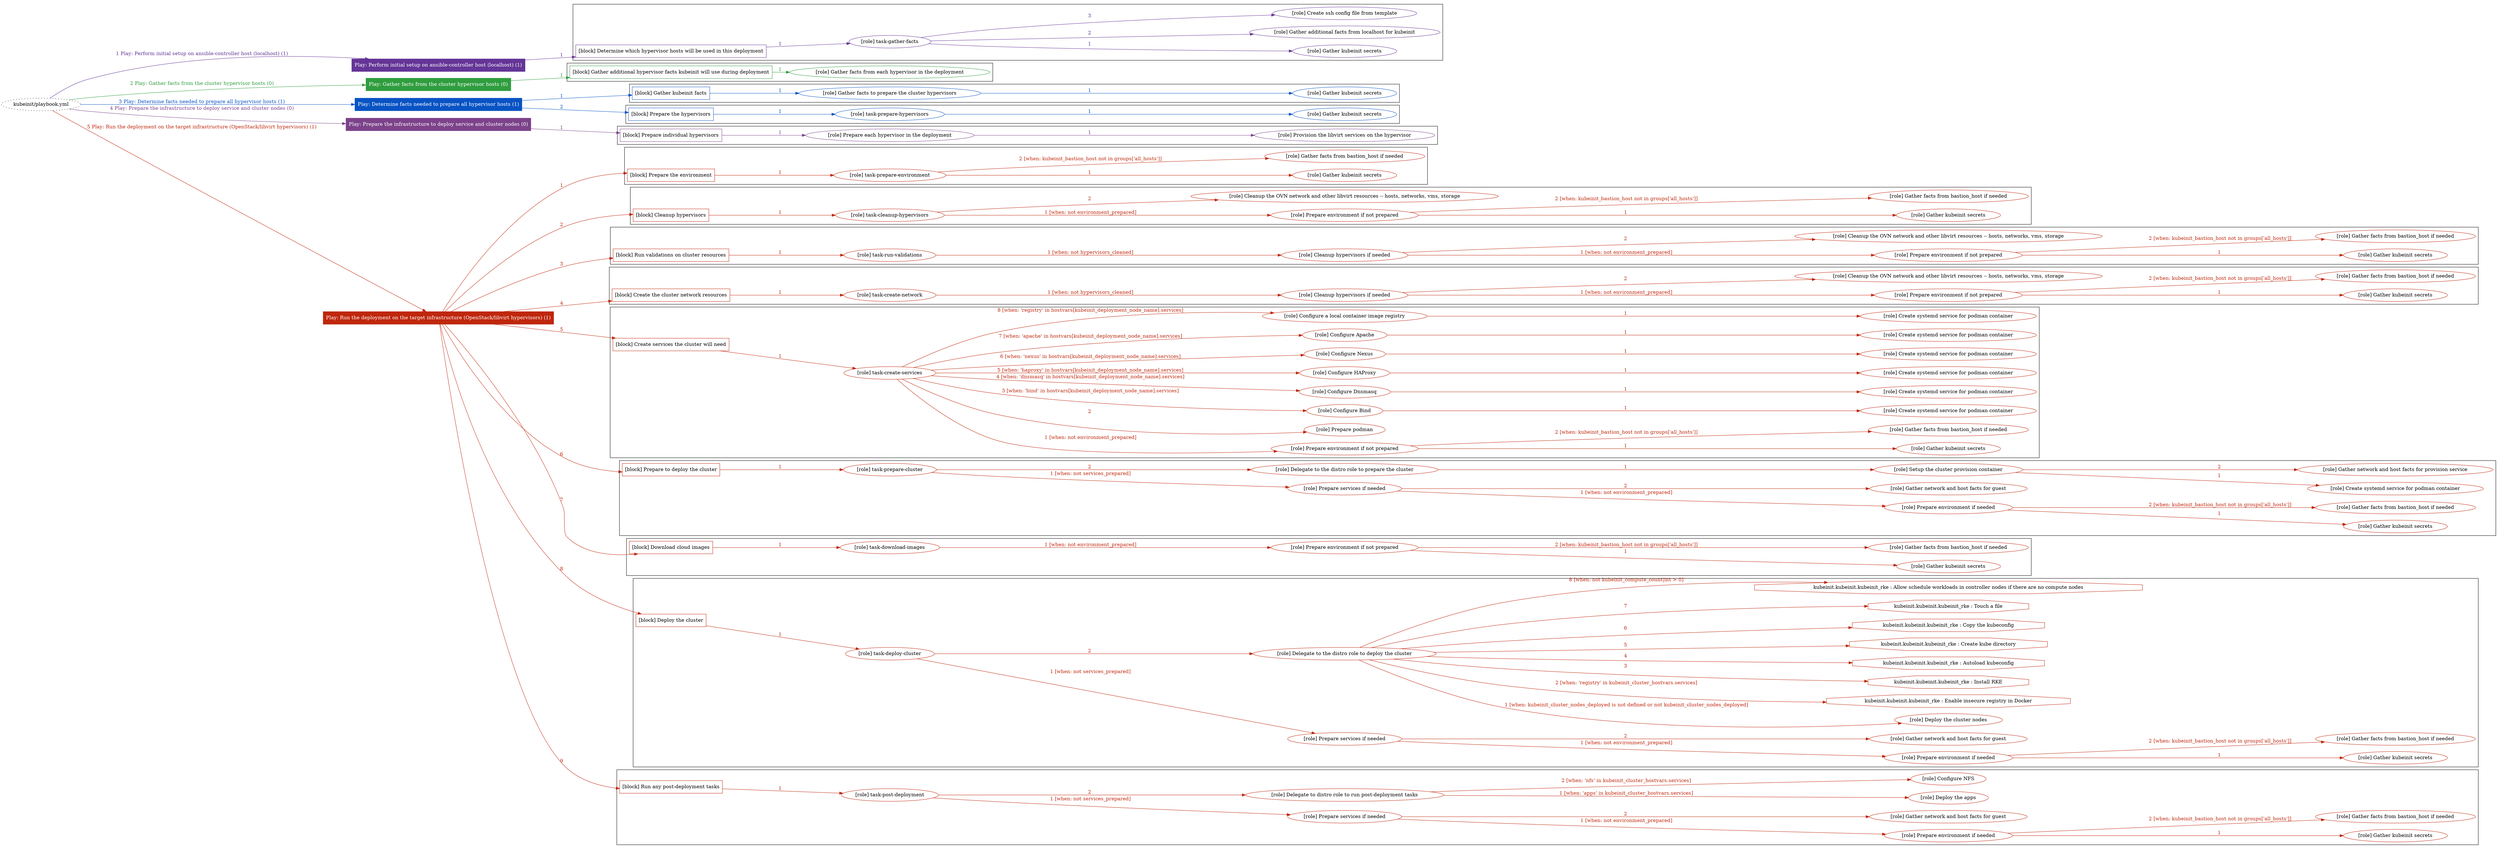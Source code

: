 digraph {
	graph [concentrate=true ordering=in rankdir=LR ratio=fill]
	edge [esep=5 sep=10]
	"kubeinit/playbook.yml" [URL="/home/runner/work/kubeinit/kubeinit/kubeinit/playbook.yml" id=playbook_604fb15d style=dotted]
	"kubeinit/playbook.yml" -> play_13ccb1da [label="1 Play: Perform initial setup on ansible-controller host (localhost) (1)" color="#643597" fontcolor="#643597" id=edge_play_13ccb1da labeltooltip="1 Play: Perform initial setup on ansible-controller host (localhost) (1)" tooltip="1 Play: Perform initial setup on ansible-controller host (localhost) (1)"]
	subgraph "Play: Perform initial setup on ansible-controller host (localhost) (1)" {
		play_13ccb1da [label="Play: Perform initial setup on ansible-controller host (localhost) (1)" URL="/home/runner/work/kubeinit/kubeinit/kubeinit/playbook.yml" color="#643597" fontcolor="#ffffff" id=play_13ccb1da shape=box style=filled tooltip=localhost]
		play_13ccb1da -> block_290c19f2 [label=1 color="#643597" fontcolor="#643597" id=edge_block_290c19f2 labeltooltip=1 tooltip=1]
		subgraph cluster_block_290c19f2 {
			block_290c19f2 [label="[block] Determine which hypervisor hosts will be used in this deployment" URL="/home/runner/work/kubeinit/kubeinit/kubeinit/playbook.yml" color="#643597" id=block_290c19f2 labeltooltip="Determine which hypervisor hosts will be used in this deployment" shape=box tooltip="Determine which hypervisor hosts will be used in this deployment"]
			block_290c19f2 -> role_1aec70ea [label="1 " color="#643597" fontcolor="#643597" id=edge_role_1aec70ea labeltooltip="1 " tooltip="1 "]
			subgraph "task-gather-facts" {
				role_1aec70ea [label="[role] task-gather-facts" URL="/home/runner/work/kubeinit/kubeinit/kubeinit/playbook.yml" color="#643597" id=role_1aec70ea tooltip="task-gather-facts"]
				role_1aec70ea -> role_c9486748 [label="1 " color="#643597" fontcolor="#643597" id=edge_role_c9486748 labeltooltip="1 " tooltip="1 "]
				subgraph "Gather kubeinit secrets" {
					role_c9486748 [label="[role] Gather kubeinit secrets" URL="/home/runner/.ansible/collections/ansible_collections/kubeinit/kubeinit/roles/kubeinit_prepare/tasks/build_hypervisors_group.yml" color="#643597" id=role_c9486748 tooltip="Gather kubeinit secrets"]
				}
				role_1aec70ea -> role_660a6df9 [label="2 " color="#643597" fontcolor="#643597" id=edge_role_660a6df9 labeltooltip="2 " tooltip="2 "]
				subgraph "Gather additional facts from localhost for kubeinit" {
					role_660a6df9 [label="[role] Gather additional facts from localhost for kubeinit" URL="/home/runner/.ansible/collections/ansible_collections/kubeinit/kubeinit/roles/kubeinit_prepare/tasks/build_hypervisors_group.yml" color="#643597" id=role_660a6df9 tooltip="Gather additional facts from localhost for kubeinit"]
				}
				role_1aec70ea -> role_81f4e437 [label="3 " color="#643597" fontcolor="#643597" id=edge_role_81f4e437 labeltooltip="3 " tooltip="3 "]
				subgraph "Create ssh config file from template" {
					role_81f4e437 [label="[role] Create ssh config file from template" URL="/home/runner/.ansible/collections/ansible_collections/kubeinit/kubeinit/roles/kubeinit_prepare/tasks/build_hypervisors_group.yml" color="#643597" id=role_81f4e437 tooltip="Create ssh config file from template"]
				}
			}
		}
	}
	"kubeinit/playbook.yml" -> play_0654bc7b [label="2 Play: Gather facts from the cluster hypervisor hosts (0)" color="#2f9d3e" fontcolor="#2f9d3e" id=edge_play_0654bc7b labeltooltip="2 Play: Gather facts from the cluster hypervisor hosts (0)" tooltip="2 Play: Gather facts from the cluster hypervisor hosts (0)"]
	subgraph "Play: Gather facts from the cluster hypervisor hosts (0)" {
		play_0654bc7b [label="Play: Gather facts from the cluster hypervisor hosts (0)" URL="/home/runner/work/kubeinit/kubeinit/kubeinit/playbook.yml" color="#2f9d3e" fontcolor="#ffffff" id=play_0654bc7b shape=box style=filled tooltip="Play: Gather facts from the cluster hypervisor hosts (0)"]
		play_0654bc7b -> block_b554426b [label=1 color="#2f9d3e" fontcolor="#2f9d3e" id=edge_block_b554426b labeltooltip=1 tooltip=1]
		subgraph cluster_block_b554426b {
			block_b554426b [label="[block] Gather additional hypervisor facts kubeinit will use during deployment" URL="/home/runner/work/kubeinit/kubeinit/kubeinit/playbook.yml" color="#2f9d3e" id=block_b554426b labeltooltip="Gather additional hypervisor facts kubeinit will use during deployment" shape=box tooltip="Gather additional hypervisor facts kubeinit will use during deployment"]
			block_b554426b -> role_3a8b501e [label="1 " color="#2f9d3e" fontcolor="#2f9d3e" id=edge_role_3a8b501e labeltooltip="1 " tooltip="1 "]
			subgraph "Gather facts from each hypervisor in the deployment" {
				role_3a8b501e [label="[role] Gather facts from each hypervisor in the deployment" URL="/home/runner/work/kubeinit/kubeinit/kubeinit/playbook.yml" color="#2f9d3e" id=role_3a8b501e tooltip="Gather facts from each hypervisor in the deployment"]
			}
		}
	}
	"kubeinit/playbook.yml" -> play_37b994aa [label="3 Play: Determine facts needed to prepare all hypervisor hosts (1)" color="#0853c4" fontcolor="#0853c4" id=edge_play_37b994aa labeltooltip="3 Play: Determine facts needed to prepare all hypervisor hosts (1)" tooltip="3 Play: Determine facts needed to prepare all hypervisor hosts (1)"]
	subgraph "Play: Determine facts needed to prepare all hypervisor hosts (1)" {
		play_37b994aa [label="Play: Determine facts needed to prepare all hypervisor hosts (1)" URL="/home/runner/work/kubeinit/kubeinit/kubeinit/playbook.yml" color="#0853c4" fontcolor="#ffffff" id=play_37b994aa shape=box style=filled tooltip=localhost]
		play_37b994aa -> block_f5c1484f [label=1 color="#0853c4" fontcolor="#0853c4" id=edge_block_f5c1484f labeltooltip=1 tooltip=1]
		subgraph cluster_block_f5c1484f {
			block_f5c1484f [label="[block] Gather kubeinit facts" URL="/home/runner/work/kubeinit/kubeinit/kubeinit/playbook.yml" color="#0853c4" id=block_f5c1484f labeltooltip="Gather kubeinit facts" shape=box tooltip="Gather kubeinit facts"]
			block_f5c1484f -> role_2aef6b06 [label="1 " color="#0853c4" fontcolor="#0853c4" id=edge_role_2aef6b06 labeltooltip="1 " tooltip="1 "]
			subgraph "Gather facts to prepare the cluster hypervisors" {
				role_2aef6b06 [label="[role] Gather facts to prepare the cluster hypervisors" URL="/home/runner/work/kubeinit/kubeinit/kubeinit/playbook.yml" color="#0853c4" id=role_2aef6b06 tooltip="Gather facts to prepare the cluster hypervisors"]
				role_2aef6b06 -> role_1db72bda [label="1 " color="#0853c4" fontcolor="#0853c4" id=edge_role_1db72bda labeltooltip="1 " tooltip="1 "]
				subgraph "Gather kubeinit secrets" {
					role_1db72bda [label="[role] Gather kubeinit secrets" URL="/home/runner/.ansible/collections/ansible_collections/kubeinit/kubeinit/roles/kubeinit_prepare/tasks/gather_kubeinit_facts.yml" color="#0853c4" id=role_1db72bda tooltip="Gather kubeinit secrets"]
				}
			}
		}
		play_37b994aa -> block_b322c55c [label=2 color="#0853c4" fontcolor="#0853c4" id=edge_block_b322c55c labeltooltip=2 tooltip=2]
		subgraph cluster_block_b322c55c {
			block_b322c55c [label="[block] Prepare the hypervisors" URL="/home/runner/work/kubeinit/kubeinit/kubeinit/playbook.yml" color="#0853c4" id=block_b322c55c labeltooltip="Prepare the hypervisors" shape=box tooltip="Prepare the hypervisors"]
			block_b322c55c -> role_854cd56a [label="1 " color="#0853c4" fontcolor="#0853c4" id=edge_role_854cd56a labeltooltip="1 " tooltip="1 "]
			subgraph "task-prepare-hypervisors" {
				role_854cd56a [label="[role] task-prepare-hypervisors" URL="/home/runner/work/kubeinit/kubeinit/kubeinit/playbook.yml" color="#0853c4" id=role_854cd56a tooltip="task-prepare-hypervisors"]
				role_854cd56a -> role_7a19d3c1 [label="1 " color="#0853c4" fontcolor="#0853c4" id=edge_role_7a19d3c1 labeltooltip="1 " tooltip="1 "]
				subgraph "Gather kubeinit secrets" {
					role_7a19d3c1 [label="[role] Gather kubeinit secrets" URL="/home/runner/.ansible/collections/ansible_collections/kubeinit/kubeinit/roles/kubeinit_prepare/tasks/gather_kubeinit_facts.yml" color="#0853c4" id=role_7a19d3c1 tooltip="Gather kubeinit secrets"]
				}
			}
		}
	}
	"kubeinit/playbook.yml" -> play_800cea7e [label="4 Play: Prepare the infrastructure to deploy service and cluster nodes (0)" color="#7c428a" fontcolor="#7c428a" id=edge_play_800cea7e labeltooltip="4 Play: Prepare the infrastructure to deploy service and cluster nodes (0)" tooltip="4 Play: Prepare the infrastructure to deploy service and cluster nodes (0)"]
	subgraph "Play: Prepare the infrastructure to deploy service and cluster nodes (0)" {
		play_800cea7e [label="Play: Prepare the infrastructure to deploy service and cluster nodes (0)" URL="/home/runner/work/kubeinit/kubeinit/kubeinit/playbook.yml" color="#7c428a" fontcolor="#ffffff" id=play_800cea7e shape=box style=filled tooltip="Play: Prepare the infrastructure to deploy service and cluster nodes (0)"]
		play_800cea7e -> block_e5bf5862 [label=1 color="#7c428a" fontcolor="#7c428a" id=edge_block_e5bf5862 labeltooltip=1 tooltip=1]
		subgraph cluster_block_e5bf5862 {
			block_e5bf5862 [label="[block] Prepare individual hypervisors" URL="/home/runner/work/kubeinit/kubeinit/kubeinit/playbook.yml" color="#7c428a" id=block_e5bf5862 labeltooltip="Prepare individual hypervisors" shape=box tooltip="Prepare individual hypervisors"]
			block_e5bf5862 -> role_a007f9d5 [label="1 " color="#7c428a" fontcolor="#7c428a" id=edge_role_a007f9d5 labeltooltip="1 " tooltip="1 "]
			subgraph "Prepare each hypervisor in the deployment" {
				role_a007f9d5 [label="[role] Prepare each hypervisor in the deployment" URL="/home/runner/work/kubeinit/kubeinit/kubeinit/playbook.yml" color="#7c428a" id=role_a007f9d5 tooltip="Prepare each hypervisor in the deployment"]
				role_a007f9d5 -> role_e5dc1ab9 [label="1 " color="#7c428a" fontcolor="#7c428a" id=edge_role_e5dc1ab9 labeltooltip="1 " tooltip="1 "]
				subgraph "Provision the libvirt services on the hypervisor" {
					role_e5dc1ab9 [label="[role] Provision the libvirt services on the hypervisor" URL="/home/runner/.ansible/collections/ansible_collections/kubeinit/kubeinit/roles/kubeinit_prepare/tasks/prepare_hypervisor.yml" color="#7c428a" id=role_e5dc1ab9 tooltip="Provision the libvirt services on the hypervisor"]
				}
			}
		}
	}
	"kubeinit/playbook.yml" -> play_a81f40db [label="5 Play: Run the deployment on the target infrastructure (OpenStack/libvirt hypervisors) (1)" color="#bf270d" fontcolor="#bf270d" id=edge_play_a81f40db labeltooltip="5 Play: Run the deployment on the target infrastructure (OpenStack/libvirt hypervisors) (1)" tooltip="5 Play: Run the deployment on the target infrastructure (OpenStack/libvirt hypervisors) (1)"]
	subgraph "Play: Run the deployment on the target infrastructure (OpenStack/libvirt hypervisors) (1)" {
		play_a81f40db [label="Play: Run the deployment on the target infrastructure (OpenStack/libvirt hypervisors) (1)" URL="/home/runner/work/kubeinit/kubeinit/kubeinit/playbook.yml" color="#bf270d" fontcolor="#ffffff" id=play_a81f40db shape=box style=filled tooltip=localhost]
		play_a81f40db -> block_1593570e [label=1 color="#bf270d" fontcolor="#bf270d" id=edge_block_1593570e labeltooltip=1 tooltip=1]
		subgraph cluster_block_1593570e {
			block_1593570e [label="[block] Prepare the environment" URL="/home/runner/work/kubeinit/kubeinit/kubeinit/playbook.yml" color="#bf270d" id=block_1593570e labeltooltip="Prepare the environment" shape=box tooltip="Prepare the environment"]
			block_1593570e -> role_aab29ef2 [label="1 " color="#bf270d" fontcolor="#bf270d" id=edge_role_aab29ef2 labeltooltip="1 " tooltip="1 "]
			subgraph "task-prepare-environment" {
				role_aab29ef2 [label="[role] task-prepare-environment" URL="/home/runner/work/kubeinit/kubeinit/kubeinit/playbook.yml" color="#bf270d" id=role_aab29ef2 tooltip="task-prepare-environment"]
				role_aab29ef2 -> role_2207ff82 [label="1 " color="#bf270d" fontcolor="#bf270d" id=edge_role_2207ff82 labeltooltip="1 " tooltip="1 "]
				subgraph "Gather kubeinit secrets" {
					role_2207ff82 [label="[role] Gather kubeinit secrets" URL="/home/runner/.ansible/collections/ansible_collections/kubeinit/kubeinit/roles/kubeinit_prepare/tasks/gather_kubeinit_facts.yml" color="#bf270d" id=role_2207ff82 tooltip="Gather kubeinit secrets"]
				}
				role_aab29ef2 -> role_02a77866 [label="2 [when: kubeinit_bastion_host not in groups['all_hosts']]" color="#bf270d" fontcolor="#bf270d" id=edge_role_02a77866 labeltooltip="2 [when: kubeinit_bastion_host not in groups['all_hosts']]" tooltip="2 [when: kubeinit_bastion_host not in groups['all_hosts']]"]
				subgraph "Gather facts from bastion_host if needed" {
					role_02a77866 [label="[role] Gather facts from bastion_host if needed" URL="/home/runner/.ansible/collections/ansible_collections/kubeinit/kubeinit/roles/kubeinit_prepare/tasks/main.yml" color="#bf270d" id=role_02a77866 tooltip="Gather facts from bastion_host if needed"]
				}
			}
		}
		play_a81f40db -> block_e2939aba [label=2 color="#bf270d" fontcolor="#bf270d" id=edge_block_e2939aba labeltooltip=2 tooltip=2]
		subgraph cluster_block_e2939aba {
			block_e2939aba [label="[block] Cleanup hypervisors" URL="/home/runner/work/kubeinit/kubeinit/kubeinit/playbook.yml" color="#bf270d" id=block_e2939aba labeltooltip="Cleanup hypervisors" shape=box tooltip="Cleanup hypervisors"]
			block_e2939aba -> role_a37b8f37 [label="1 " color="#bf270d" fontcolor="#bf270d" id=edge_role_a37b8f37 labeltooltip="1 " tooltip="1 "]
			subgraph "task-cleanup-hypervisors" {
				role_a37b8f37 [label="[role] task-cleanup-hypervisors" URL="/home/runner/work/kubeinit/kubeinit/kubeinit/playbook.yml" color="#bf270d" id=role_a37b8f37 tooltip="task-cleanup-hypervisors"]
				role_a37b8f37 -> role_12323bf4 [label="1 [when: not environment_prepared]" color="#bf270d" fontcolor="#bf270d" id=edge_role_12323bf4 labeltooltip="1 [when: not environment_prepared]" tooltip="1 [when: not environment_prepared]"]
				subgraph "Prepare environment if not prepared" {
					role_12323bf4 [label="[role] Prepare environment if not prepared" URL="/home/runner/.ansible/collections/ansible_collections/kubeinit/kubeinit/roles/kubeinit_libvirt/tasks/cleanup_hypervisors.yml" color="#bf270d" id=role_12323bf4 tooltip="Prepare environment if not prepared"]
					role_12323bf4 -> role_43d41393 [label="1 " color="#bf270d" fontcolor="#bf270d" id=edge_role_43d41393 labeltooltip="1 " tooltip="1 "]
					subgraph "Gather kubeinit secrets" {
						role_43d41393 [label="[role] Gather kubeinit secrets" URL="/home/runner/.ansible/collections/ansible_collections/kubeinit/kubeinit/roles/kubeinit_prepare/tasks/gather_kubeinit_facts.yml" color="#bf270d" id=role_43d41393 tooltip="Gather kubeinit secrets"]
					}
					role_12323bf4 -> role_61561a63 [label="2 [when: kubeinit_bastion_host not in groups['all_hosts']]" color="#bf270d" fontcolor="#bf270d" id=edge_role_61561a63 labeltooltip="2 [when: kubeinit_bastion_host not in groups['all_hosts']]" tooltip="2 [when: kubeinit_bastion_host not in groups['all_hosts']]"]
					subgraph "Gather facts from bastion_host if needed" {
						role_61561a63 [label="[role] Gather facts from bastion_host if needed" URL="/home/runner/.ansible/collections/ansible_collections/kubeinit/kubeinit/roles/kubeinit_prepare/tasks/main.yml" color="#bf270d" id=role_61561a63 tooltip="Gather facts from bastion_host if needed"]
					}
				}
				role_a37b8f37 -> role_c61a4739 [label="2 " color="#bf270d" fontcolor="#bf270d" id=edge_role_c61a4739 labeltooltip="2 " tooltip="2 "]
				subgraph "Cleanup the OVN network and other libvirt resources -- hosts, networks, vms, storage" {
					role_c61a4739 [label="[role] Cleanup the OVN network and other libvirt resources -- hosts, networks, vms, storage" URL="/home/runner/.ansible/collections/ansible_collections/kubeinit/kubeinit/roles/kubeinit_libvirt/tasks/cleanup_hypervisors.yml" color="#bf270d" id=role_c61a4739 tooltip="Cleanup the OVN network and other libvirt resources -- hosts, networks, vms, storage"]
				}
			}
		}
		play_a81f40db -> block_ea16a552 [label=3 color="#bf270d" fontcolor="#bf270d" id=edge_block_ea16a552 labeltooltip=3 tooltip=3]
		subgraph cluster_block_ea16a552 {
			block_ea16a552 [label="[block] Run validations on cluster resources" URL="/home/runner/work/kubeinit/kubeinit/kubeinit/playbook.yml" color="#bf270d" id=block_ea16a552 labeltooltip="Run validations on cluster resources" shape=box tooltip="Run validations on cluster resources"]
			block_ea16a552 -> role_bc97b91d [label="1 " color="#bf270d" fontcolor="#bf270d" id=edge_role_bc97b91d labeltooltip="1 " tooltip="1 "]
			subgraph "task-run-validations" {
				role_bc97b91d [label="[role] task-run-validations" URL="/home/runner/work/kubeinit/kubeinit/kubeinit/playbook.yml" color="#bf270d" id=role_bc97b91d tooltip="task-run-validations"]
				role_bc97b91d -> role_23d79382 [label="1 [when: not hypervisors_cleaned]" color="#bf270d" fontcolor="#bf270d" id=edge_role_23d79382 labeltooltip="1 [when: not hypervisors_cleaned]" tooltip="1 [when: not hypervisors_cleaned]"]
				subgraph "Cleanup hypervisors if needed" {
					role_23d79382 [label="[role] Cleanup hypervisors if needed" URL="/home/runner/.ansible/collections/ansible_collections/kubeinit/kubeinit/roles/kubeinit_validations/tasks/main.yml" color="#bf270d" id=role_23d79382 tooltip="Cleanup hypervisors if needed"]
					role_23d79382 -> role_b4088b37 [label="1 [when: not environment_prepared]" color="#bf270d" fontcolor="#bf270d" id=edge_role_b4088b37 labeltooltip="1 [when: not environment_prepared]" tooltip="1 [when: not environment_prepared]"]
					subgraph "Prepare environment if not prepared" {
						role_b4088b37 [label="[role] Prepare environment if not prepared" URL="/home/runner/.ansible/collections/ansible_collections/kubeinit/kubeinit/roles/kubeinit_libvirt/tasks/cleanup_hypervisors.yml" color="#bf270d" id=role_b4088b37 tooltip="Prepare environment if not prepared"]
						role_b4088b37 -> role_1f413f3c [label="1 " color="#bf270d" fontcolor="#bf270d" id=edge_role_1f413f3c labeltooltip="1 " tooltip="1 "]
						subgraph "Gather kubeinit secrets" {
							role_1f413f3c [label="[role] Gather kubeinit secrets" URL="/home/runner/.ansible/collections/ansible_collections/kubeinit/kubeinit/roles/kubeinit_prepare/tasks/gather_kubeinit_facts.yml" color="#bf270d" id=role_1f413f3c tooltip="Gather kubeinit secrets"]
						}
						role_b4088b37 -> role_c37f9371 [label="2 [when: kubeinit_bastion_host not in groups['all_hosts']]" color="#bf270d" fontcolor="#bf270d" id=edge_role_c37f9371 labeltooltip="2 [when: kubeinit_bastion_host not in groups['all_hosts']]" tooltip="2 [when: kubeinit_bastion_host not in groups['all_hosts']]"]
						subgraph "Gather facts from bastion_host if needed" {
							role_c37f9371 [label="[role] Gather facts from bastion_host if needed" URL="/home/runner/.ansible/collections/ansible_collections/kubeinit/kubeinit/roles/kubeinit_prepare/tasks/main.yml" color="#bf270d" id=role_c37f9371 tooltip="Gather facts from bastion_host if needed"]
						}
					}
					role_23d79382 -> role_518a7d6b [label="2 " color="#bf270d" fontcolor="#bf270d" id=edge_role_518a7d6b labeltooltip="2 " tooltip="2 "]
					subgraph "Cleanup the OVN network and other libvirt resources -- hosts, networks, vms, storage" {
						role_518a7d6b [label="[role] Cleanup the OVN network and other libvirt resources -- hosts, networks, vms, storage" URL="/home/runner/.ansible/collections/ansible_collections/kubeinit/kubeinit/roles/kubeinit_libvirt/tasks/cleanup_hypervisors.yml" color="#bf270d" id=role_518a7d6b tooltip="Cleanup the OVN network and other libvirt resources -- hosts, networks, vms, storage"]
					}
				}
			}
		}
		play_a81f40db -> block_8f6ec1cf [label=4 color="#bf270d" fontcolor="#bf270d" id=edge_block_8f6ec1cf labeltooltip=4 tooltip=4]
		subgraph cluster_block_8f6ec1cf {
			block_8f6ec1cf [label="[block] Create the cluster network resources" URL="/home/runner/work/kubeinit/kubeinit/kubeinit/playbook.yml" color="#bf270d" id=block_8f6ec1cf labeltooltip="Create the cluster network resources" shape=box tooltip="Create the cluster network resources"]
			block_8f6ec1cf -> role_6f7bc795 [label="1 " color="#bf270d" fontcolor="#bf270d" id=edge_role_6f7bc795 labeltooltip="1 " tooltip="1 "]
			subgraph "task-create-network" {
				role_6f7bc795 [label="[role] task-create-network" URL="/home/runner/work/kubeinit/kubeinit/kubeinit/playbook.yml" color="#bf270d" id=role_6f7bc795 tooltip="task-create-network"]
				role_6f7bc795 -> role_4751abf6 [label="1 [when: not hypervisors_cleaned]" color="#bf270d" fontcolor="#bf270d" id=edge_role_4751abf6 labeltooltip="1 [when: not hypervisors_cleaned]" tooltip="1 [when: not hypervisors_cleaned]"]
				subgraph "Cleanup hypervisors if needed" {
					role_4751abf6 [label="[role] Cleanup hypervisors if needed" URL="/home/runner/.ansible/collections/ansible_collections/kubeinit/kubeinit/roles/kubeinit_libvirt/tasks/create_network.yml" color="#bf270d" id=role_4751abf6 tooltip="Cleanup hypervisors if needed"]
					role_4751abf6 -> role_6ea7c6dc [label="1 [when: not environment_prepared]" color="#bf270d" fontcolor="#bf270d" id=edge_role_6ea7c6dc labeltooltip="1 [when: not environment_prepared]" tooltip="1 [when: not environment_prepared]"]
					subgraph "Prepare environment if not prepared" {
						role_6ea7c6dc [label="[role] Prepare environment if not prepared" URL="/home/runner/.ansible/collections/ansible_collections/kubeinit/kubeinit/roles/kubeinit_libvirt/tasks/cleanup_hypervisors.yml" color="#bf270d" id=role_6ea7c6dc tooltip="Prepare environment if not prepared"]
						role_6ea7c6dc -> role_d37d74ae [label="1 " color="#bf270d" fontcolor="#bf270d" id=edge_role_d37d74ae labeltooltip="1 " tooltip="1 "]
						subgraph "Gather kubeinit secrets" {
							role_d37d74ae [label="[role] Gather kubeinit secrets" URL="/home/runner/.ansible/collections/ansible_collections/kubeinit/kubeinit/roles/kubeinit_prepare/tasks/gather_kubeinit_facts.yml" color="#bf270d" id=role_d37d74ae tooltip="Gather kubeinit secrets"]
						}
						role_6ea7c6dc -> role_a2e3e370 [label="2 [when: kubeinit_bastion_host not in groups['all_hosts']]" color="#bf270d" fontcolor="#bf270d" id=edge_role_a2e3e370 labeltooltip="2 [when: kubeinit_bastion_host not in groups['all_hosts']]" tooltip="2 [when: kubeinit_bastion_host not in groups['all_hosts']]"]
						subgraph "Gather facts from bastion_host if needed" {
							role_a2e3e370 [label="[role] Gather facts from bastion_host if needed" URL="/home/runner/.ansible/collections/ansible_collections/kubeinit/kubeinit/roles/kubeinit_prepare/tasks/main.yml" color="#bf270d" id=role_a2e3e370 tooltip="Gather facts from bastion_host if needed"]
						}
					}
					role_4751abf6 -> role_be7bb8a1 [label="2 " color="#bf270d" fontcolor="#bf270d" id=edge_role_be7bb8a1 labeltooltip="2 " tooltip="2 "]
					subgraph "Cleanup the OVN network and other libvirt resources -- hosts, networks, vms, storage" {
						role_be7bb8a1 [label="[role] Cleanup the OVN network and other libvirt resources -- hosts, networks, vms, storage" URL="/home/runner/.ansible/collections/ansible_collections/kubeinit/kubeinit/roles/kubeinit_libvirt/tasks/cleanup_hypervisors.yml" color="#bf270d" id=role_be7bb8a1 tooltip="Cleanup the OVN network and other libvirt resources -- hosts, networks, vms, storage"]
					}
				}
			}
		}
		play_a81f40db -> block_ef2ff49c [label=5 color="#bf270d" fontcolor="#bf270d" id=edge_block_ef2ff49c labeltooltip=5 tooltip=5]
		subgraph cluster_block_ef2ff49c {
			block_ef2ff49c [label="[block] Create services the cluster will need" URL="/home/runner/work/kubeinit/kubeinit/kubeinit/playbook.yml" color="#bf270d" id=block_ef2ff49c labeltooltip="Create services the cluster will need" shape=box tooltip="Create services the cluster will need"]
			block_ef2ff49c -> role_848bf040 [label="1 " color="#bf270d" fontcolor="#bf270d" id=edge_role_848bf040 labeltooltip="1 " tooltip="1 "]
			subgraph "task-create-services" {
				role_848bf040 [label="[role] task-create-services" URL="/home/runner/work/kubeinit/kubeinit/kubeinit/playbook.yml" color="#bf270d" id=role_848bf040 tooltip="task-create-services"]
				role_848bf040 -> role_232c4432 [label="1 [when: not environment_prepared]" color="#bf270d" fontcolor="#bf270d" id=edge_role_232c4432 labeltooltip="1 [when: not environment_prepared]" tooltip="1 [when: not environment_prepared]"]
				subgraph "Prepare environment if not prepared" {
					role_232c4432 [label="[role] Prepare environment if not prepared" URL="/home/runner/.ansible/collections/ansible_collections/kubeinit/kubeinit/roles/kubeinit_services/tasks/main.yml" color="#bf270d" id=role_232c4432 tooltip="Prepare environment if not prepared"]
					role_232c4432 -> role_3df42fbc [label="1 " color="#bf270d" fontcolor="#bf270d" id=edge_role_3df42fbc labeltooltip="1 " tooltip="1 "]
					subgraph "Gather kubeinit secrets" {
						role_3df42fbc [label="[role] Gather kubeinit secrets" URL="/home/runner/.ansible/collections/ansible_collections/kubeinit/kubeinit/roles/kubeinit_prepare/tasks/gather_kubeinit_facts.yml" color="#bf270d" id=role_3df42fbc tooltip="Gather kubeinit secrets"]
					}
					role_232c4432 -> role_bbfc9df5 [label="2 [when: kubeinit_bastion_host not in groups['all_hosts']]" color="#bf270d" fontcolor="#bf270d" id=edge_role_bbfc9df5 labeltooltip="2 [when: kubeinit_bastion_host not in groups['all_hosts']]" tooltip="2 [when: kubeinit_bastion_host not in groups['all_hosts']]"]
					subgraph "Gather facts from bastion_host if needed" {
						role_bbfc9df5 [label="[role] Gather facts from bastion_host if needed" URL="/home/runner/.ansible/collections/ansible_collections/kubeinit/kubeinit/roles/kubeinit_prepare/tasks/main.yml" color="#bf270d" id=role_bbfc9df5 tooltip="Gather facts from bastion_host if needed"]
					}
				}
				role_848bf040 -> role_f4968304 [label="2 " color="#bf270d" fontcolor="#bf270d" id=edge_role_f4968304 labeltooltip="2 " tooltip="2 "]
				subgraph "Prepare podman" {
					role_f4968304 [label="[role] Prepare podman" URL="/home/runner/.ansible/collections/ansible_collections/kubeinit/kubeinit/roles/kubeinit_services/tasks/00_create_service_pod.yml" color="#bf270d" id=role_f4968304 tooltip="Prepare podman"]
				}
				role_848bf040 -> role_4162c271 [label="3 [when: 'bind' in hostvars[kubeinit_deployment_node_name].services]" color="#bf270d" fontcolor="#bf270d" id=edge_role_4162c271 labeltooltip="3 [when: 'bind' in hostvars[kubeinit_deployment_node_name].services]" tooltip="3 [when: 'bind' in hostvars[kubeinit_deployment_node_name].services]"]
				subgraph "Configure Bind" {
					role_4162c271 [label="[role] Configure Bind" URL="/home/runner/.ansible/collections/ansible_collections/kubeinit/kubeinit/roles/kubeinit_services/tasks/start_services_containers.yml" color="#bf270d" id=role_4162c271 tooltip="Configure Bind"]
					role_4162c271 -> role_18cac2e5 [label="1 " color="#bf270d" fontcolor="#bf270d" id=edge_role_18cac2e5 labeltooltip="1 " tooltip="1 "]
					subgraph "Create systemd service for podman container" {
						role_18cac2e5 [label="[role] Create systemd service for podman container" URL="/home/runner/.ansible/collections/ansible_collections/kubeinit/kubeinit/roles/kubeinit_bind/tasks/main.yml" color="#bf270d" id=role_18cac2e5 tooltip="Create systemd service for podman container"]
					}
				}
				role_848bf040 -> role_ccaa5d36 [label="4 [when: 'dnsmasq' in hostvars[kubeinit_deployment_node_name].services]" color="#bf270d" fontcolor="#bf270d" id=edge_role_ccaa5d36 labeltooltip="4 [when: 'dnsmasq' in hostvars[kubeinit_deployment_node_name].services]" tooltip="4 [when: 'dnsmasq' in hostvars[kubeinit_deployment_node_name].services]"]
				subgraph "Configure Dnsmasq" {
					role_ccaa5d36 [label="[role] Configure Dnsmasq" URL="/home/runner/.ansible/collections/ansible_collections/kubeinit/kubeinit/roles/kubeinit_services/tasks/start_services_containers.yml" color="#bf270d" id=role_ccaa5d36 tooltip="Configure Dnsmasq"]
					role_ccaa5d36 -> role_8f8fc18f [label="1 " color="#bf270d" fontcolor="#bf270d" id=edge_role_8f8fc18f labeltooltip="1 " tooltip="1 "]
					subgraph "Create systemd service for podman container" {
						role_8f8fc18f [label="[role] Create systemd service for podman container" URL="/home/runner/.ansible/collections/ansible_collections/kubeinit/kubeinit/roles/kubeinit_dnsmasq/tasks/main.yml" color="#bf270d" id=role_8f8fc18f tooltip="Create systemd service for podman container"]
					}
				}
				role_848bf040 -> role_6a0aca03 [label="5 [when: 'haproxy' in hostvars[kubeinit_deployment_node_name].services]" color="#bf270d" fontcolor="#bf270d" id=edge_role_6a0aca03 labeltooltip="5 [when: 'haproxy' in hostvars[kubeinit_deployment_node_name].services]" tooltip="5 [when: 'haproxy' in hostvars[kubeinit_deployment_node_name].services]"]
				subgraph "Configure HAProxy" {
					role_6a0aca03 [label="[role] Configure HAProxy" URL="/home/runner/.ansible/collections/ansible_collections/kubeinit/kubeinit/roles/kubeinit_services/tasks/start_services_containers.yml" color="#bf270d" id=role_6a0aca03 tooltip="Configure HAProxy"]
					role_6a0aca03 -> role_eb49e7f8 [label="1 " color="#bf270d" fontcolor="#bf270d" id=edge_role_eb49e7f8 labeltooltip="1 " tooltip="1 "]
					subgraph "Create systemd service for podman container" {
						role_eb49e7f8 [label="[role] Create systemd service for podman container" URL="/home/runner/.ansible/collections/ansible_collections/kubeinit/kubeinit/roles/kubeinit_haproxy/tasks/main.yml" color="#bf270d" id=role_eb49e7f8 tooltip="Create systemd service for podman container"]
					}
				}
				role_848bf040 -> role_0161d08d [label="6 [when: 'nexus' in hostvars[kubeinit_deployment_node_name].services]" color="#bf270d" fontcolor="#bf270d" id=edge_role_0161d08d labeltooltip="6 [when: 'nexus' in hostvars[kubeinit_deployment_node_name].services]" tooltip="6 [when: 'nexus' in hostvars[kubeinit_deployment_node_name].services]"]
				subgraph "Configure Nexus" {
					role_0161d08d [label="[role] Configure Nexus" URL="/home/runner/.ansible/collections/ansible_collections/kubeinit/kubeinit/roles/kubeinit_services/tasks/start_services_containers.yml" color="#bf270d" id=role_0161d08d tooltip="Configure Nexus"]
					role_0161d08d -> role_62bdea27 [label="1 " color="#bf270d" fontcolor="#bf270d" id=edge_role_62bdea27 labeltooltip="1 " tooltip="1 "]
					subgraph "Create systemd service for podman container" {
						role_62bdea27 [label="[role] Create systemd service for podman container" URL="/home/runner/.ansible/collections/ansible_collections/kubeinit/kubeinit/roles/kubeinit_nexus/tasks/main.yml" color="#bf270d" id=role_62bdea27 tooltip="Create systemd service for podman container"]
					}
				}
				role_848bf040 -> role_9f9022d9 [label="7 [when: 'apache' in hostvars[kubeinit_deployment_node_name].services]" color="#bf270d" fontcolor="#bf270d" id=edge_role_9f9022d9 labeltooltip="7 [when: 'apache' in hostvars[kubeinit_deployment_node_name].services]" tooltip="7 [when: 'apache' in hostvars[kubeinit_deployment_node_name].services]"]
				subgraph "Configure Apache" {
					role_9f9022d9 [label="[role] Configure Apache" URL="/home/runner/.ansible/collections/ansible_collections/kubeinit/kubeinit/roles/kubeinit_services/tasks/start_services_containers.yml" color="#bf270d" id=role_9f9022d9 tooltip="Configure Apache"]
					role_9f9022d9 -> role_8801aed4 [label="1 " color="#bf270d" fontcolor="#bf270d" id=edge_role_8801aed4 labeltooltip="1 " tooltip="1 "]
					subgraph "Create systemd service for podman container" {
						role_8801aed4 [label="[role] Create systemd service for podman container" URL="/home/runner/.ansible/collections/ansible_collections/kubeinit/kubeinit/roles/kubeinit_apache/tasks/main.yml" color="#bf270d" id=role_8801aed4 tooltip="Create systemd service for podman container"]
					}
				}
				role_848bf040 -> role_f1971173 [label="8 [when: 'registry' in hostvars[kubeinit_deployment_node_name].services]" color="#bf270d" fontcolor="#bf270d" id=edge_role_f1971173 labeltooltip="8 [when: 'registry' in hostvars[kubeinit_deployment_node_name].services]" tooltip="8 [when: 'registry' in hostvars[kubeinit_deployment_node_name].services]"]
				subgraph "Configure a local container image registry" {
					role_f1971173 [label="[role] Configure a local container image registry" URL="/home/runner/.ansible/collections/ansible_collections/kubeinit/kubeinit/roles/kubeinit_services/tasks/start_services_containers.yml" color="#bf270d" id=role_f1971173 tooltip="Configure a local container image registry"]
					role_f1971173 -> role_5feba2e8 [label="1 " color="#bf270d" fontcolor="#bf270d" id=edge_role_5feba2e8 labeltooltip="1 " tooltip="1 "]
					subgraph "Create systemd service for podman container" {
						role_5feba2e8 [label="[role] Create systemd service for podman container" URL="/home/runner/.ansible/collections/ansible_collections/kubeinit/kubeinit/roles/kubeinit_registry/tasks/main.yml" color="#bf270d" id=role_5feba2e8 tooltip="Create systemd service for podman container"]
					}
				}
			}
		}
		play_a81f40db -> block_a76d13a3 [label=6 color="#bf270d" fontcolor="#bf270d" id=edge_block_a76d13a3 labeltooltip=6 tooltip=6]
		subgraph cluster_block_a76d13a3 {
			block_a76d13a3 [label="[block] Prepare to deploy the cluster" URL="/home/runner/work/kubeinit/kubeinit/kubeinit/playbook.yml" color="#bf270d" id=block_a76d13a3 labeltooltip="Prepare to deploy the cluster" shape=box tooltip="Prepare to deploy the cluster"]
			block_a76d13a3 -> role_9e7fd350 [label="1 " color="#bf270d" fontcolor="#bf270d" id=edge_role_9e7fd350 labeltooltip="1 " tooltip="1 "]
			subgraph "task-prepare-cluster" {
				role_9e7fd350 [label="[role] task-prepare-cluster" URL="/home/runner/work/kubeinit/kubeinit/kubeinit/playbook.yml" color="#bf270d" id=role_9e7fd350 tooltip="task-prepare-cluster"]
				role_9e7fd350 -> role_f708ad5c [label="1 [when: not services_prepared]" color="#bf270d" fontcolor="#bf270d" id=edge_role_f708ad5c labeltooltip="1 [when: not services_prepared]" tooltip="1 [when: not services_prepared]"]
				subgraph "Prepare services if needed" {
					role_f708ad5c [label="[role] Prepare services if needed" URL="/home/runner/.ansible/collections/ansible_collections/kubeinit/kubeinit/roles/kubeinit_prepare/tasks/prepare_cluster.yml" color="#bf270d" id=role_f708ad5c tooltip="Prepare services if needed"]
					role_f708ad5c -> role_12d01b9f [label="1 [when: not environment_prepared]" color="#bf270d" fontcolor="#bf270d" id=edge_role_12d01b9f labeltooltip="1 [when: not environment_prepared]" tooltip="1 [when: not environment_prepared]"]
					subgraph "Prepare environment if needed" {
						role_12d01b9f [label="[role] Prepare environment if needed" URL="/home/runner/.ansible/collections/ansible_collections/kubeinit/kubeinit/roles/kubeinit_services/tasks/prepare_services.yml" color="#bf270d" id=role_12d01b9f tooltip="Prepare environment if needed"]
						role_12d01b9f -> role_f0400b8e [label="1 " color="#bf270d" fontcolor="#bf270d" id=edge_role_f0400b8e labeltooltip="1 " tooltip="1 "]
						subgraph "Gather kubeinit secrets" {
							role_f0400b8e [label="[role] Gather kubeinit secrets" URL="/home/runner/.ansible/collections/ansible_collections/kubeinit/kubeinit/roles/kubeinit_prepare/tasks/gather_kubeinit_facts.yml" color="#bf270d" id=role_f0400b8e tooltip="Gather kubeinit secrets"]
						}
						role_12d01b9f -> role_324afbd0 [label="2 [when: kubeinit_bastion_host not in groups['all_hosts']]" color="#bf270d" fontcolor="#bf270d" id=edge_role_324afbd0 labeltooltip="2 [when: kubeinit_bastion_host not in groups['all_hosts']]" tooltip="2 [when: kubeinit_bastion_host not in groups['all_hosts']]"]
						subgraph "Gather facts from bastion_host if needed" {
							role_324afbd0 [label="[role] Gather facts from bastion_host if needed" URL="/home/runner/.ansible/collections/ansible_collections/kubeinit/kubeinit/roles/kubeinit_prepare/tasks/main.yml" color="#bf270d" id=role_324afbd0 tooltip="Gather facts from bastion_host if needed"]
						}
					}
					role_f708ad5c -> role_3e25c1f2 [label="2 " color="#bf270d" fontcolor="#bf270d" id=edge_role_3e25c1f2 labeltooltip="2 " tooltip="2 "]
					subgraph "Gather network and host facts for guest" {
						role_3e25c1f2 [label="[role] Gather network and host facts for guest" URL="/home/runner/.ansible/collections/ansible_collections/kubeinit/kubeinit/roles/kubeinit_services/tasks/prepare_services.yml" color="#bf270d" id=role_3e25c1f2 tooltip="Gather network and host facts for guest"]
					}
				}
				role_9e7fd350 -> role_d386f0b7 [label="2 " color="#bf270d" fontcolor="#bf270d" id=edge_role_d386f0b7 labeltooltip="2 " tooltip="2 "]
				subgraph "Delegate to the distro role to prepare the cluster" {
					role_d386f0b7 [label="[role] Delegate to the distro role to prepare the cluster" URL="/home/runner/.ansible/collections/ansible_collections/kubeinit/kubeinit/roles/kubeinit_prepare/tasks/prepare_cluster.yml" color="#bf270d" id=role_d386f0b7 tooltip="Delegate to the distro role to prepare the cluster"]
					role_d386f0b7 -> role_d1233ce3 [label="1 " color="#bf270d" fontcolor="#bf270d" id=edge_role_d1233ce3 labeltooltip="1 " tooltip="1 "]
					subgraph "Setup the cluster provision container" {
						role_d1233ce3 [label="[role] Setup the cluster provision container" URL="/home/runner/.ansible/collections/ansible_collections/kubeinit/kubeinit/roles/kubeinit_rke/tasks/prepare_cluster.yml" color="#bf270d" id=role_d1233ce3 tooltip="Setup the cluster provision container"]
						role_d1233ce3 -> role_e4a9adb2 [label="1 " color="#bf270d" fontcolor="#bf270d" id=edge_role_e4a9adb2 labeltooltip="1 " tooltip="1 "]
						subgraph "Create systemd service for podman container" {
							role_e4a9adb2 [label="[role] Create systemd service for podman container" URL="/home/runner/.ansible/collections/ansible_collections/kubeinit/kubeinit/roles/kubeinit_services/tasks/create_provision_container.yml" color="#bf270d" id=role_e4a9adb2 tooltip="Create systemd service for podman container"]
						}
						role_d1233ce3 -> role_a2968f90 [label="2 " color="#bf270d" fontcolor="#bf270d" id=edge_role_a2968f90 labeltooltip="2 " tooltip="2 "]
						subgraph "Gather network and host facts for provision service" {
							role_a2968f90 [label="[role] Gather network and host facts for provision service" URL="/home/runner/.ansible/collections/ansible_collections/kubeinit/kubeinit/roles/kubeinit_services/tasks/create_provision_container.yml" color="#bf270d" id=role_a2968f90 tooltip="Gather network and host facts for provision service"]
						}
					}
				}
			}
		}
		play_a81f40db -> block_5890198c [label=7 color="#bf270d" fontcolor="#bf270d" id=edge_block_5890198c labeltooltip=7 tooltip=7]
		subgraph cluster_block_5890198c {
			block_5890198c [label="[block] Download cloud images" URL="/home/runner/work/kubeinit/kubeinit/kubeinit/playbook.yml" color="#bf270d" id=block_5890198c labeltooltip="Download cloud images" shape=box tooltip="Download cloud images"]
			block_5890198c -> role_a4356ec1 [label="1 " color="#bf270d" fontcolor="#bf270d" id=edge_role_a4356ec1 labeltooltip="1 " tooltip="1 "]
			subgraph "task-download-images" {
				role_a4356ec1 [label="[role] task-download-images" URL="/home/runner/work/kubeinit/kubeinit/kubeinit/playbook.yml" color="#bf270d" id=role_a4356ec1 tooltip="task-download-images"]
				role_a4356ec1 -> role_d33569a2 [label="1 [when: not environment_prepared]" color="#bf270d" fontcolor="#bf270d" id=edge_role_d33569a2 labeltooltip="1 [when: not environment_prepared]" tooltip="1 [when: not environment_prepared]"]
				subgraph "Prepare environment if not prepared" {
					role_d33569a2 [label="[role] Prepare environment if not prepared" URL="/home/runner/.ansible/collections/ansible_collections/kubeinit/kubeinit/roles/kubeinit_libvirt/tasks/download_cloud_images.yml" color="#bf270d" id=role_d33569a2 tooltip="Prepare environment if not prepared"]
					role_d33569a2 -> role_f9b54f94 [label="1 " color="#bf270d" fontcolor="#bf270d" id=edge_role_f9b54f94 labeltooltip="1 " tooltip="1 "]
					subgraph "Gather kubeinit secrets" {
						role_f9b54f94 [label="[role] Gather kubeinit secrets" URL="/home/runner/.ansible/collections/ansible_collections/kubeinit/kubeinit/roles/kubeinit_prepare/tasks/gather_kubeinit_facts.yml" color="#bf270d" id=role_f9b54f94 tooltip="Gather kubeinit secrets"]
					}
					role_d33569a2 -> role_8897d757 [label="2 [when: kubeinit_bastion_host not in groups['all_hosts']]" color="#bf270d" fontcolor="#bf270d" id=edge_role_8897d757 labeltooltip="2 [when: kubeinit_bastion_host not in groups['all_hosts']]" tooltip="2 [when: kubeinit_bastion_host not in groups['all_hosts']]"]
					subgraph "Gather facts from bastion_host if needed" {
						role_8897d757 [label="[role] Gather facts from bastion_host if needed" URL="/home/runner/.ansible/collections/ansible_collections/kubeinit/kubeinit/roles/kubeinit_prepare/tasks/main.yml" color="#bf270d" id=role_8897d757 tooltip="Gather facts from bastion_host if needed"]
					}
				}
			}
		}
		play_a81f40db -> block_be49e7a7 [label=8 color="#bf270d" fontcolor="#bf270d" id=edge_block_be49e7a7 labeltooltip=8 tooltip=8]
		subgraph cluster_block_be49e7a7 {
			block_be49e7a7 [label="[block] Deploy the cluster" URL="/home/runner/work/kubeinit/kubeinit/kubeinit/playbook.yml" color="#bf270d" id=block_be49e7a7 labeltooltip="Deploy the cluster" shape=box tooltip="Deploy the cluster"]
			block_be49e7a7 -> role_4e691ca6 [label="1 " color="#bf270d" fontcolor="#bf270d" id=edge_role_4e691ca6 labeltooltip="1 " tooltip="1 "]
			subgraph "task-deploy-cluster" {
				role_4e691ca6 [label="[role] task-deploy-cluster" URL="/home/runner/work/kubeinit/kubeinit/kubeinit/playbook.yml" color="#bf270d" id=role_4e691ca6 tooltip="task-deploy-cluster"]
				role_4e691ca6 -> role_3bdcaeab [label="1 [when: not services_prepared]" color="#bf270d" fontcolor="#bf270d" id=edge_role_3bdcaeab labeltooltip="1 [when: not services_prepared]" tooltip="1 [when: not services_prepared]"]
				subgraph "Prepare services if needed" {
					role_3bdcaeab [label="[role] Prepare services if needed" URL="/home/runner/.ansible/collections/ansible_collections/kubeinit/kubeinit/roles/kubeinit_prepare/tasks/deploy_cluster.yml" color="#bf270d" id=role_3bdcaeab tooltip="Prepare services if needed"]
					role_3bdcaeab -> role_8c351044 [label="1 [when: not environment_prepared]" color="#bf270d" fontcolor="#bf270d" id=edge_role_8c351044 labeltooltip="1 [when: not environment_prepared]" tooltip="1 [when: not environment_prepared]"]
					subgraph "Prepare environment if needed" {
						role_8c351044 [label="[role] Prepare environment if needed" URL="/home/runner/.ansible/collections/ansible_collections/kubeinit/kubeinit/roles/kubeinit_services/tasks/prepare_services.yml" color="#bf270d" id=role_8c351044 tooltip="Prepare environment if needed"]
						role_8c351044 -> role_9fda950a [label="1 " color="#bf270d" fontcolor="#bf270d" id=edge_role_9fda950a labeltooltip="1 " tooltip="1 "]
						subgraph "Gather kubeinit secrets" {
							role_9fda950a [label="[role] Gather kubeinit secrets" URL="/home/runner/.ansible/collections/ansible_collections/kubeinit/kubeinit/roles/kubeinit_prepare/tasks/gather_kubeinit_facts.yml" color="#bf270d" id=role_9fda950a tooltip="Gather kubeinit secrets"]
						}
						role_8c351044 -> role_ea569149 [label="2 [when: kubeinit_bastion_host not in groups['all_hosts']]" color="#bf270d" fontcolor="#bf270d" id=edge_role_ea569149 labeltooltip="2 [when: kubeinit_bastion_host not in groups['all_hosts']]" tooltip="2 [when: kubeinit_bastion_host not in groups['all_hosts']]"]
						subgraph "Gather facts from bastion_host if needed" {
							role_ea569149 [label="[role] Gather facts from bastion_host if needed" URL="/home/runner/.ansible/collections/ansible_collections/kubeinit/kubeinit/roles/kubeinit_prepare/tasks/main.yml" color="#bf270d" id=role_ea569149 tooltip="Gather facts from bastion_host if needed"]
						}
					}
					role_3bdcaeab -> role_efa63445 [label="2 " color="#bf270d" fontcolor="#bf270d" id=edge_role_efa63445 labeltooltip="2 " tooltip="2 "]
					subgraph "Gather network and host facts for guest" {
						role_efa63445 [label="[role] Gather network and host facts for guest" URL="/home/runner/.ansible/collections/ansible_collections/kubeinit/kubeinit/roles/kubeinit_services/tasks/prepare_services.yml" color="#bf270d" id=role_efa63445 tooltip="Gather network and host facts for guest"]
					}
				}
				role_4e691ca6 -> role_bfeb238c [label="2 " color="#bf270d" fontcolor="#bf270d" id=edge_role_bfeb238c labeltooltip="2 " tooltip="2 "]
				subgraph "Delegate to the distro role to deploy the cluster" {
					role_bfeb238c [label="[role] Delegate to the distro role to deploy the cluster" URL="/home/runner/.ansible/collections/ansible_collections/kubeinit/kubeinit/roles/kubeinit_prepare/tasks/deploy_cluster.yml" color="#bf270d" id=role_bfeb238c tooltip="Delegate to the distro role to deploy the cluster"]
					role_bfeb238c -> role_475d9827 [label="1 [when: kubeinit_cluster_nodes_deployed is not defined or not kubeinit_cluster_nodes_deployed]" color="#bf270d" fontcolor="#bf270d" id=edge_role_475d9827 labeltooltip="1 [when: kubeinit_cluster_nodes_deployed is not defined or not kubeinit_cluster_nodes_deployed]" tooltip="1 [when: kubeinit_cluster_nodes_deployed is not defined or not kubeinit_cluster_nodes_deployed]"]
					subgraph "Deploy the cluster nodes" {
						role_475d9827 [label="[role] Deploy the cluster nodes" URL="/home/runner/.ansible/collections/ansible_collections/kubeinit/kubeinit/roles/kubeinit_rke/tasks/main.yml" color="#bf270d" id=role_475d9827 tooltip="Deploy the cluster nodes"]
					}
					task_5895ac90 [label="kubeinit.kubeinit.kubeinit_rke : Enable insecure registry in Docker" URL="/home/runner/.ansible/collections/ansible_collections/kubeinit/kubeinit/roles/kubeinit_rke/tasks/main.yml" color="#bf270d" id=task_5895ac90 shape=octagon tooltip="kubeinit.kubeinit.kubeinit_rke : Enable insecure registry in Docker"]
					role_bfeb238c -> task_5895ac90 [label="2 [when: 'registry' in kubeinit_cluster_hostvars.services]" color="#bf270d" fontcolor="#bf270d" id=edge_task_5895ac90 labeltooltip="2 [when: 'registry' in kubeinit_cluster_hostvars.services]" tooltip="2 [when: 'registry' in kubeinit_cluster_hostvars.services]"]
					task_965ba6b3 [label="kubeinit.kubeinit.kubeinit_rke : Install RKE" URL="/home/runner/.ansible/collections/ansible_collections/kubeinit/kubeinit/roles/kubeinit_rke/tasks/main.yml" color="#bf270d" id=task_965ba6b3 shape=octagon tooltip="kubeinit.kubeinit.kubeinit_rke : Install RKE"]
					role_bfeb238c -> task_965ba6b3 [label="3 " color="#bf270d" fontcolor="#bf270d" id=edge_task_965ba6b3 labeltooltip="3 " tooltip="3 "]
					task_2aa9feca [label="kubeinit.kubeinit.kubeinit_rke : Autoload kubeconfig" URL="/home/runner/.ansible/collections/ansible_collections/kubeinit/kubeinit/roles/kubeinit_rke/tasks/main.yml" color="#bf270d" id=task_2aa9feca shape=octagon tooltip="kubeinit.kubeinit.kubeinit_rke : Autoload kubeconfig"]
					role_bfeb238c -> task_2aa9feca [label="4 " color="#bf270d" fontcolor="#bf270d" id=edge_task_2aa9feca labeltooltip="4 " tooltip="4 "]
					task_dd7ca0a1 [label="kubeinit.kubeinit.kubeinit_rke : Create kube directory" URL="/home/runner/.ansible/collections/ansible_collections/kubeinit/kubeinit/roles/kubeinit_rke/tasks/main.yml" color="#bf270d" id=task_dd7ca0a1 shape=octagon tooltip="kubeinit.kubeinit.kubeinit_rke : Create kube directory"]
					role_bfeb238c -> task_dd7ca0a1 [label="5 " color="#bf270d" fontcolor="#bf270d" id=edge_task_dd7ca0a1 labeltooltip="5 " tooltip="5 "]
					task_d03aa988 [label="kubeinit.kubeinit.kubeinit_rke : Copy the kubeconfig" URL="/home/runner/.ansible/collections/ansible_collections/kubeinit/kubeinit/roles/kubeinit_rke/tasks/main.yml" color="#bf270d" id=task_d03aa988 shape=octagon tooltip="kubeinit.kubeinit.kubeinit_rke : Copy the kubeconfig"]
					role_bfeb238c -> task_d03aa988 [label="6 " color="#bf270d" fontcolor="#bf270d" id=edge_task_d03aa988 labeltooltip="6 " tooltip="6 "]
					task_35eacd3c [label="kubeinit.kubeinit.kubeinit_rke : Touch a file" URL="/home/runner/.ansible/collections/ansible_collections/kubeinit/kubeinit/roles/kubeinit_rke/tasks/main.yml" color="#bf270d" id=task_35eacd3c shape=octagon tooltip="kubeinit.kubeinit.kubeinit_rke : Touch a file"]
					role_bfeb238c -> task_35eacd3c [label="7 " color="#bf270d" fontcolor="#bf270d" id=edge_task_35eacd3c labeltooltip="7 " tooltip="7 "]
					task_623dcb5c [label="kubeinit.kubeinit.kubeinit_rke : Allow schedule workloads in controller nodes if there are no compute nodes" URL="/home/runner/.ansible/collections/ansible_collections/kubeinit/kubeinit/roles/kubeinit_rke/tasks/main.yml" color="#bf270d" id=task_623dcb5c shape=octagon tooltip="kubeinit.kubeinit.kubeinit_rke : Allow schedule workloads in controller nodes if there are no compute nodes"]
					role_bfeb238c -> task_623dcb5c [label="8 [when: not kubeinit_compute_count|int > 0]" color="#bf270d" fontcolor="#bf270d" id=edge_task_623dcb5c labeltooltip="8 [when: not kubeinit_compute_count|int > 0]" tooltip="8 [when: not kubeinit_compute_count|int > 0]"]
				}
			}
		}
		play_a81f40db -> block_0271d409 [label=9 color="#bf270d" fontcolor="#bf270d" id=edge_block_0271d409 labeltooltip=9 tooltip=9]
		subgraph cluster_block_0271d409 {
			block_0271d409 [label="[block] Run any post-deployment tasks" URL="/home/runner/work/kubeinit/kubeinit/kubeinit/playbook.yml" color="#bf270d" id=block_0271d409 labeltooltip="Run any post-deployment tasks" shape=box tooltip="Run any post-deployment tasks"]
			block_0271d409 -> role_04cae778 [label="1 " color="#bf270d" fontcolor="#bf270d" id=edge_role_04cae778 labeltooltip="1 " tooltip="1 "]
			subgraph "task-post-deployment" {
				role_04cae778 [label="[role] task-post-deployment" URL="/home/runner/work/kubeinit/kubeinit/kubeinit/playbook.yml" color="#bf270d" id=role_04cae778 tooltip="task-post-deployment"]
				role_04cae778 -> role_a2d5755f [label="1 [when: not services_prepared]" color="#bf270d" fontcolor="#bf270d" id=edge_role_a2d5755f labeltooltip="1 [when: not services_prepared]" tooltip="1 [when: not services_prepared]"]
				subgraph "Prepare services if needed" {
					role_a2d5755f [label="[role] Prepare services if needed" URL="/home/runner/.ansible/collections/ansible_collections/kubeinit/kubeinit/roles/kubeinit_prepare/tasks/post_deployment.yml" color="#bf270d" id=role_a2d5755f tooltip="Prepare services if needed"]
					role_a2d5755f -> role_8bb33de2 [label="1 [when: not environment_prepared]" color="#bf270d" fontcolor="#bf270d" id=edge_role_8bb33de2 labeltooltip="1 [when: not environment_prepared]" tooltip="1 [when: not environment_prepared]"]
					subgraph "Prepare environment if needed" {
						role_8bb33de2 [label="[role] Prepare environment if needed" URL="/home/runner/.ansible/collections/ansible_collections/kubeinit/kubeinit/roles/kubeinit_services/tasks/prepare_services.yml" color="#bf270d" id=role_8bb33de2 tooltip="Prepare environment if needed"]
						role_8bb33de2 -> role_5d82500d [label="1 " color="#bf270d" fontcolor="#bf270d" id=edge_role_5d82500d labeltooltip="1 " tooltip="1 "]
						subgraph "Gather kubeinit secrets" {
							role_5d82500d [label="[role] Gather kubeinit secrets" URL="/home/runner/.ansible/collections/ansible_collections/kubeinit/kubeinit/roles/kubeinit_prepare/tasks/gather_kubeinit_facts.yml" color="#bf270d" id=role_5d82500d tooltip="Gather kubeinit secrets"]
						}
						role_8bb33de2 -> role_1d5212ef [label="2 [when: kubeinit_bastion_host not in groups['all_hosts']]" color="#bf270d" fontcolor="#bf270d" id=edge_role_1d5212ef labeltooltip="2 [when: kubeinit_bastion_host not in groups['all_hosts']]" tooltip="2 [when: kubeinit_bastion_host not in groups['all_hosts']]"]
						subgraph "Gather facts from bastion_host if needed" {
							role_1d5212ef [label="[role] Gather facts from bastion_host if needed" URL="/home/runner/.ansible/collections/ansible_collections/kubeinit/kubeinit/roles/kubeinit_prepare/tasks/main.yml" color="#bf270d" id=role_1d5212ef tooltip="Gather facts from bastion_host if needed"]
						}
					}
					role_a2d5755f -> role_aeef21de [label="2 " color="#bf270d" fontcolor="#bf270d" id=edge_role_aeef21de labeltooltip="2 " tooltip="2 "]
					subgraph "Gather network and host facts for guest" {
						role_aeef21de [label="[role] Gather network and host facts for guest" URL="/home/runner/.ansible/collections/ansible_collections/kubeinit/kubeinit/roles/kubeinit_services/tasks/prepare_services.yml" color="#bf270d" id=role_aeef21de tooltip="Gather network and host facts for guest"]
					}
				}
				role_04cae778 -> role_83ba8e7d [label="2 " color="#bf270d" fontcolor="#bf270d" id=edge_role_83ba8e7d labeltooltip="2 " tooltip="2 "]
				subgraph "Delegate to distro role to run post-deployment tasks" {
					role_83ba8e7d [label="[role] Delegate to distro role to run post-deployment tasks" URL="/home/runner/.ansible/collections/ansible_collections/kubeinit/kubeinit/roles/kubeinit_prepare/tasks/post_deployment.yml" color="#bf270d" id=role_83ba8e7d tooltip="Delegate to distro role to run post-deployment tasks"]
					role_83ba8e7d -> role_58f3b52c [label="1 [when: 'apps' in kubeinit_cluster_hostvars.services]" color="#bf270d" fontcolor="#bf270d" id=edge_role_58f3b52c labeltooltip="1 [when: 'apps' in kubeinit_cluster_hostvars.services]" tooltip="1 [when: 'apps' in kubeinit_cluster_hostvars.services]"]
					subgraph "Deploy the apps" {
						role_58f3b52c [label="[role] Deploy the apps" URL="/home/runner/.ansible/collections/ansible_collections/kubeinit/kubeinit/roles/kubeinit_rke/tasks/post_deployment_tasks.yml" color="#bf270d" id=role_58f3b52c tooltip="Deploy the apps"]
					}
					role_83ba8e7d -> role_0901e97d [label="2 [when: 'nfs' in kubeinit_cluster_hostvars.services]" color="#bf270d" fontcolor="#bf270d" id=edge_role_0901e97d labeltooltip="2 [when: 'nfs' in kubeinit_cluster_hostvars.services]" tooltip="2 [when: 'nfs' in kubeinit_cluster_hostvars.services]"]
					subgraph "Configure NFS" {
						role_0901e97d [label="[role] Configure NFS" URL="/home/runner/.ansible/collections/ansible_collections/kubeinit/kubeinit/roles/kubeinit_rke/tasks/post_deployment_tasks.yml" color="#bf270d" id=role_0901e97d tooltip="Configure NFS"]
					}
				}
			}
		}
	}
}
